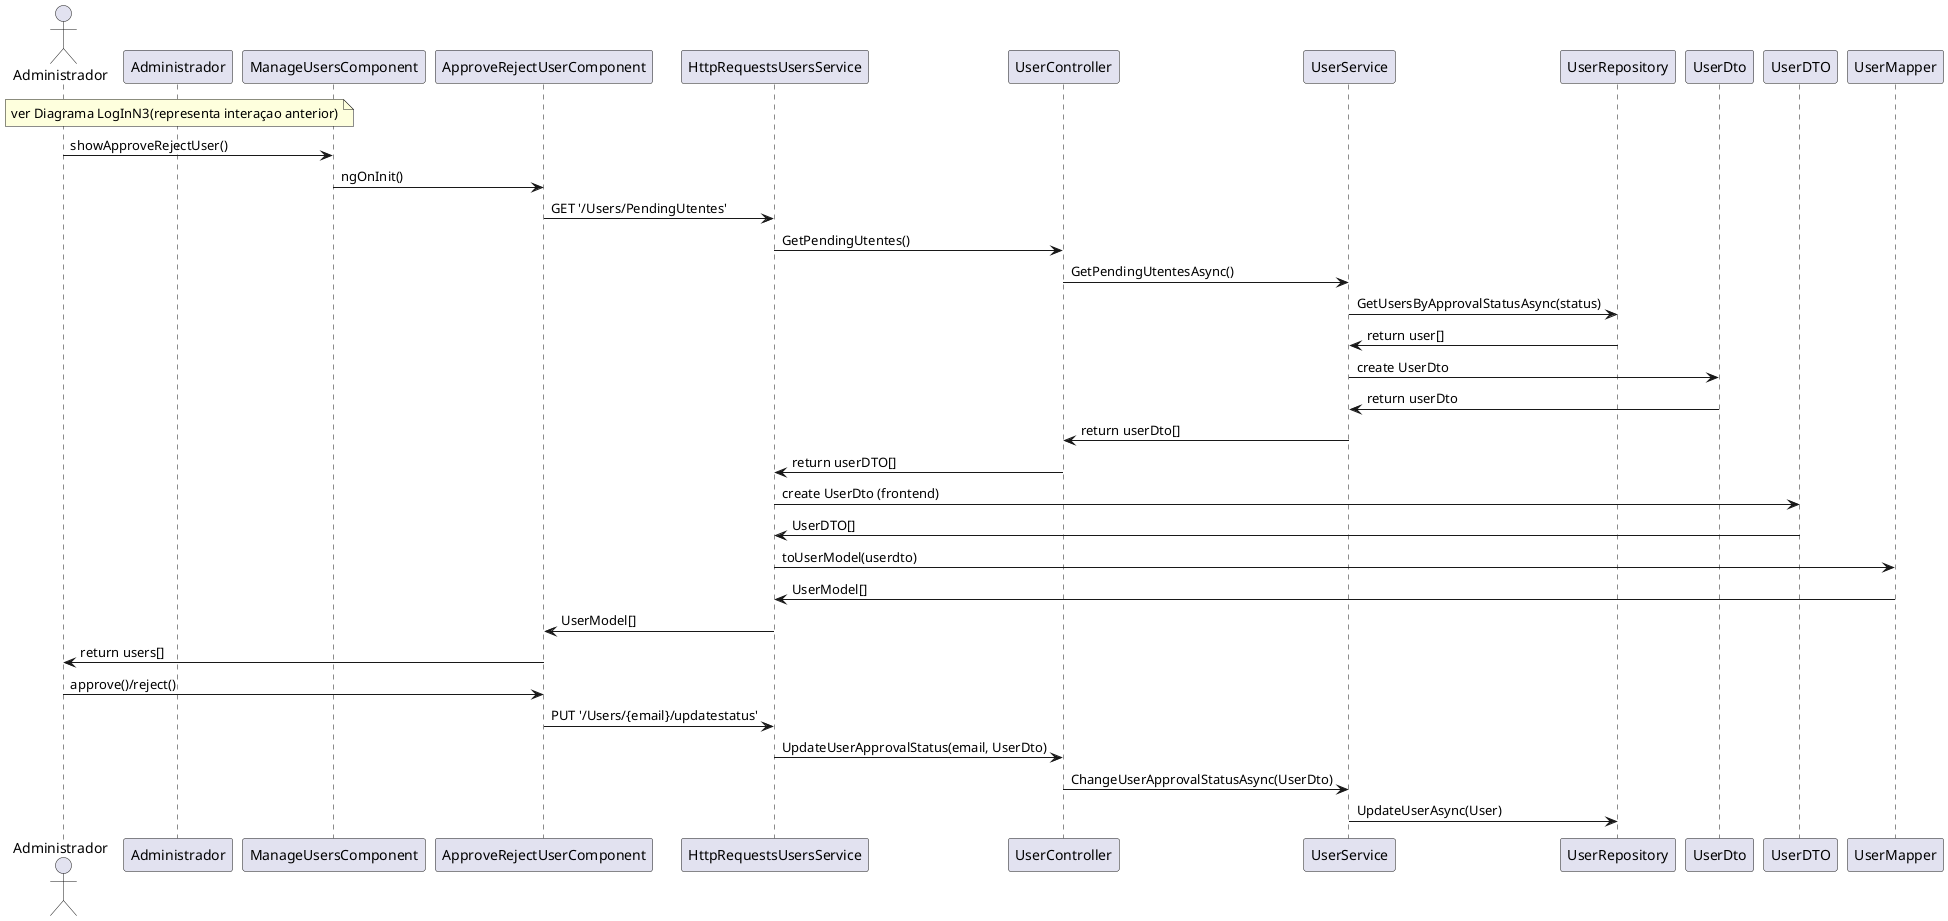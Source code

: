 @startuml

actor Admin as "Administrador"
' Referência ao diagrama anterior
note over "Administrador"
  ver Diagrama LogInN3(representa interaçao anterior)
end note


Admin -> ManageUsersComponent : showApproveRejectUser()
ManageUsersComponent -> ApproveRejectUserComponent: ngOnInit()
ApproveRejectUserComponent -> HttpRequestsUsersService: GET '/Users/PendingUtentes'
HttpRequestsUsersService -> UserController: GetPendingUtentes()
UserController -> UserService: GetPendingUtentesAsync()
UserService -> UserRepository: GetUsersByApprovalStatusAsync(status)
UserRepository -> UserService: return user[]
UserService -> UserDto:  create UserDto
UserDto -> UserService: return userDto
UserService -> UserController: return userDto[]
UserController -> HttpRequestsUsersService: return userDTO[]
HttpRequestsUsersService -> UserDTO: create UserDto (frontend)
UserDTO -> HttpRequestsUsersService: UserDTO[]
HttpRequestsUsersService -> UserMapper: toUserModel(userdto)
UserMapper -> HttpRequestsUsersService: UserModel[]
HttpRequestsUsersService -> ApproveRejectUserComponent: UserModel[]
ApproveRejectUserComponent -> Admin: return users[]
Admin -> ApproveRejectUserComponent: approve()/reject()
ApproveRejectUserComponent -> HttpRequestsUsersService: PUT '/Users/{email}/updatestatus'
HttpRequestsUsersService -> UserController: UpdateUserApprovalStatus(email, UserDto)
UserController -> UserService: ChangeUserApprovalStatusAsync(UserDto)
UserService -> UserRepository: UpdateUserAsync(User)


@enduml
